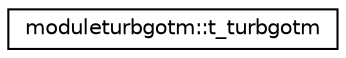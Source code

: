 digraph "Graphical Class Hierarchy"
{
 // LATEX_PDF_SIZE
  edge [fontname="Helvetica",fontsize="10",labelfontname="Helvetica",labelfontsize="10"];
  node [fontname="Helvetica",fontsize="10",shape=record];
  rankdir="LR";
  Node0 [label="moduleturbgotm::t_turbgotm",height=0.2,width=0.4,color="black", fillcolor="white", style="filled",URL="$structmoduleturbgotm_1_1t__turbgotm.html",tooltip=" "];
}
